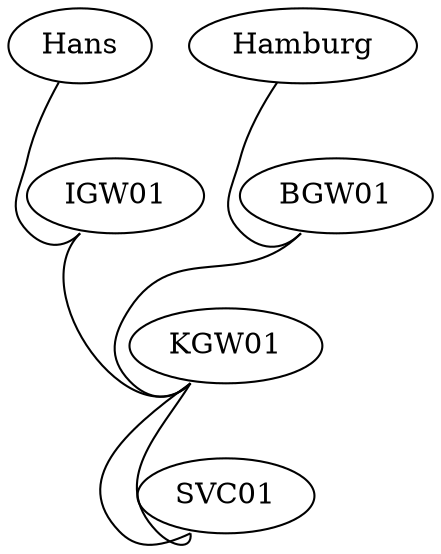 graph "ALQ_MVP" {
 "Hans" [function="host" os="generic/ubuntu2204" memory="1024" cpu="1" ]
 "Hamburg" [function="host" os="generic/ubuntu2204" memory="1024" cpu="1" ]

 "IGW01" [function="leaf" os="CumulusCommunity/cumulus-vx" version="5.6.0" memory="2024" cpu="1" ]
 "KGW01" [function="leaf" os="CumulusCommunity/cumulus-vx" version="5.6.0" memory="2024" cpu="1" ]
 "SVC01" [function="leaf" os="CumulusCommunity/cumulus-vx" version="5.6.0" memory="2024" cpu="1" ]
 "BGW01" [function="leaf" os="CumulusCommunity/cumulus-vx" version="5.6.0" memory="2024" cpu="1" ]

 "Hans":"eth1" -- "IGW01":"swp1"
 "IGW01":"swp3" -- "KGW01":"swp3"
 "KGW01":"swp2" -- "SVC01":"swp1"
 "KGW01":"swp4" -- "SVC01":"swp2"
 "BGW01":"swp1" -- "KGW01":"swp1"
 "Hamburg":"eth1" -- "BGW01":"swp2"
}
